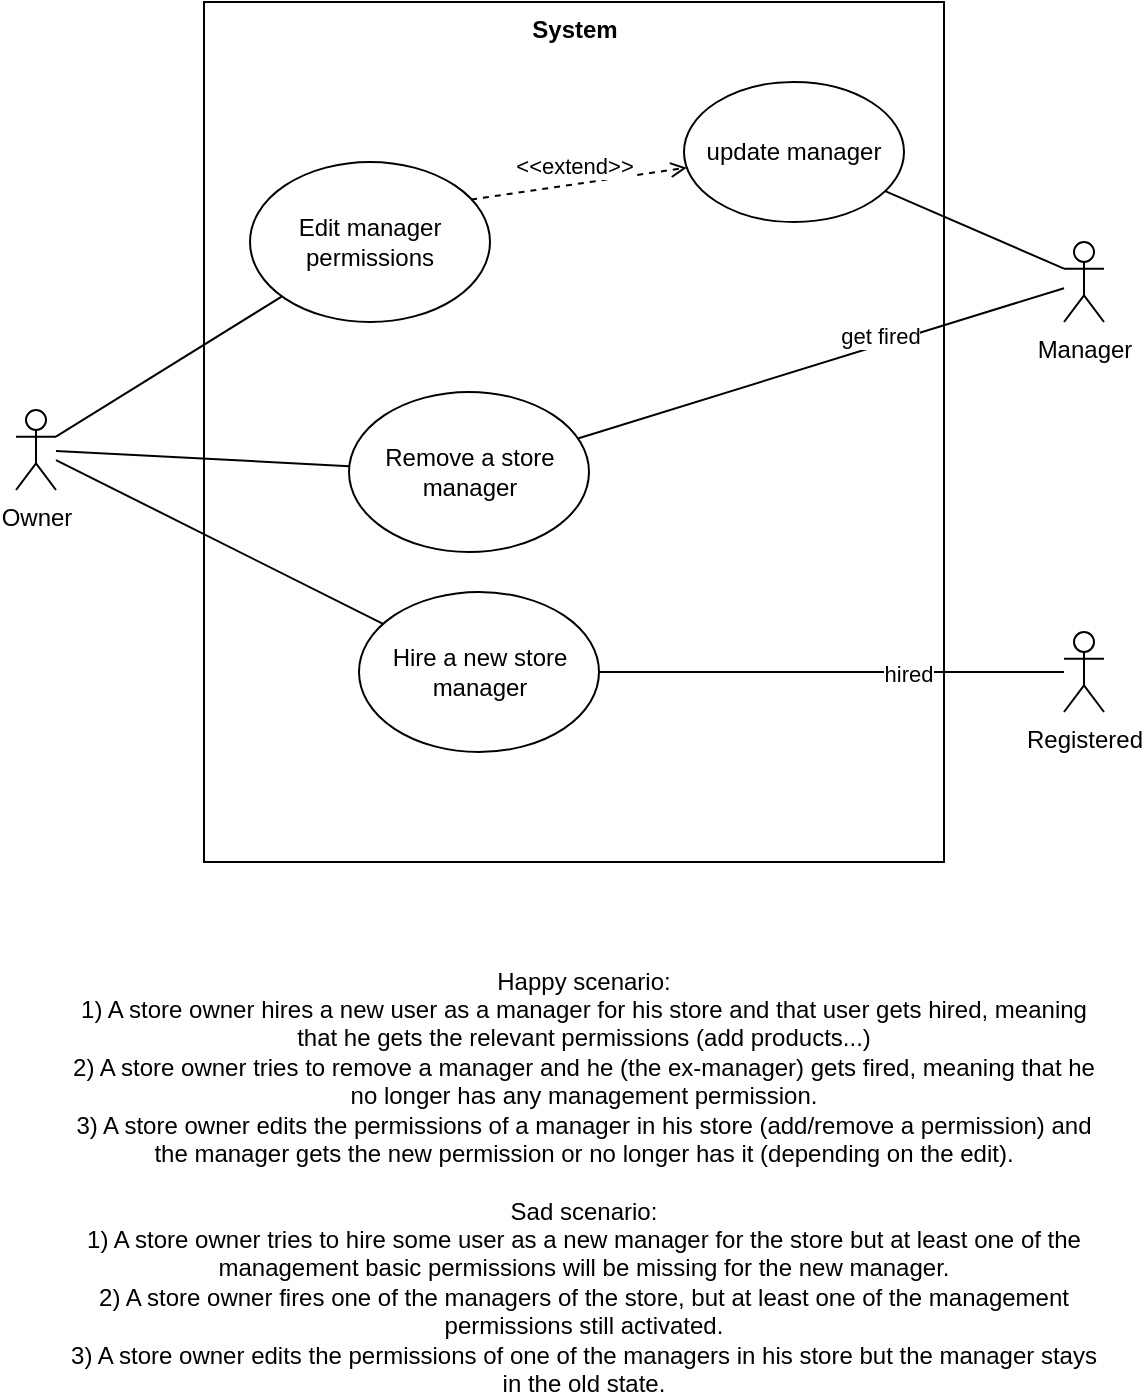 <mxfile version="14.4.9" type="device"><diagram id="qZKFkucmpmeDGpniPRAu" name="Page-1"><mxGraphModel dx="112" dy="580" grid="1" gridSize="10" guides="1" tooltips="1" connect="1" arrows="1" fold="1" page="1" pageScale="1" pageWidth="583" pageHeight="827" math="0" shadow="0"><root><mxCell id="0"/><mxCell id="1" parent="0"/><mxCell id="3cX4u6AA-ZXMa9I2iV6F-1" value="" style="rounded=0;whiteSpace=wrap;html=1;" parent="1" vertex="1"><mxGeometry x="1274" y="40" width="370" height="430" as="geometry"/></mxCell><mxCell id="3cX4u6AA-ZXMa9I2iV6F-3" value="Owner" style="shape=umlActor;verticalLabelPosition=bottom;verticalAlign=top;html=1;outlineConnect=0;" parent="1" vertex="1"><mxGeometry x="1180" y="244" width="20" height="40" as="geometry"/></mxCell><mxCell id="3cX4u6AA-ZXMa9I2iV6F-4" value="Registered&lt;br&gt;" style="shape=umlActor;verticalLabelPosition=bottom;verticalAlign=top;html=1;outlineConnect=0;" parent="1" vertex="1"><mxGeometry x="1704" y="355" width="20" height="40" as="geometry"/></mxCell><mxCell id="3cX4u6AA-ZXMa9I2iV6F-5" value="Hire a new store manager" style="ellipse;whiteSpace=wrap;html=1;" parent="1" vertex="1"><mxGeometry x="1351.5" y="335" width="120" height="80" as="geometry"/></mxCell><mxCell id="3cX4u6AA-ZXMa9I2iV6F-6" value="" style="endArrow=none;html=1;" parent="1" source="3cX4u6AA-ZXMa9I2iV6F-3" target="3cX4u6AA-ZXMa9I2iV6F-5" edge="1"><mxGeometry width="50" height="50" relative="1" as="geometry"><mxPoint x="1414" y="360" as="sourcePoint"/><mxPoint x="1464" y="310" as="targetPoint"/></mxGeometry></mxCell><mxCell id="3cX4u6AA-ZXMa9I2iV6F-8" value="Manager" style="shape=umlActor;verticalLabelPosition=bottom;verticalAlign=top;html=1;outlineConnect=0;" parent="1" vertex="1"><mxGeometry x="1704" y="160" width="20" height="40" as="geometry"/></mxCell><mxCell id="3cX4u6AA-ZXMa9I2iV6F-9" value="Remove a store manager" style="ellipse;whiteSpace=wrap;html=1;" parent="1" vertex="1"><mxGeometry x="1346.5" y="235" width="120" height="80" as="geometry"/></mxCell><mxCell id="3cX4u6AA-ZXMa9I2iV6F-10" value="" style="endArrow=none;html=1;" parent="1" source="3cX4u6AA-ZXMa9I2iV6F-9" target="3cX4u6AA-ZXMa9I2iV6F-3" edge="1"><mxGeometry width="50" height="50" relative="1" as="geometry"><mxPoint x="1374" y="260" as="sourcePoint"/><mxPoint x="1424" y="210" as="targetPoint"/></mxGeometry></mxCell><mxCell id="3cX4u6AA-ZXMa9I2iV6F-11" value="get fired" style="endArrow=none;html=1;" parent="1" source="3cX4u6AA-ZXMa9I2iV6F-9" target="3cX4u6AA-ZXMa9I2iV6F-8" edge="1"><mxGeometry x="0.249" y="4" width="50" height="50" relative="1" as="geometry"><mxPoint x="1354" y="270" as="sourcePoint"/><mxPoint x="1174" y="270" as="targetPoint"/><mxPoint as="offset"/></mxGeometry></mxCell><mxCell id="3cX4u6AA-ZXMa9I2iV6F-12" value="Edit manager permissions" style="ellipse;whiteSpace=wrap;html=1;" parent="1" vertex="1"><mxGeometry x="1297" y="120" width="120" height="80" as="geometry"/></mxCell><mxCell id="3cX4u6AA-ZXMa9I2iV6F-13" value="" style="endArrow=none;html=1;entryX=1;entryY=0.333;entryDx=0;entryDy=0;entryPerimeter=0;" parent="1" source="3cX4u6AA-ZXMa9I2iV6F-12" target="3cX4u6AA-ZXMa9I2iV6F-3" edge="1"><mxGeometry width="50" height="50" relative="1" as="geometry"><mxPoint x="1354" y="270" as="sourcePoint"/><mxPoint x="1174" y="270" as="targetPoint"/></mxGeometry></mxCell><mxCell id="3cX4u6AA-ZXMa9I2iV6F-15" value="hired" style="endArrow=none;html=1;" parent="1" source="3cX4u6AA-ZXMa9I2iV6F-5" target="3cX4u6AA-ZXMa9I2iV6F-4" edge="1"><mxGeometry x="0.324" y="-1" width="50" height="50" relative="1" as="geometry"><mxPoint x="1374" y="320" as="sourcePoint"/><mxPoint x="1424" y="270" as="targetPoint"/><mxPoint as="offset"/></mxGeometry></mxCell><mxCell id="_VR4ZJjN5nzgR6H6jy8n-1" value="&lt;b&gt;System&lt;/b&gt;" style="text;html=1;align=center;verticalAlign=middle;resizable=0;points=[];autosize=1;" parent="1" vertex="1"><mxGeometry x="1428.999" y="43.997" width="60" height="20" as="geometry"/></mxCell><mxCell id="_VR4ZJjN5nzgR6H6jy8n-4" value="update manager" style="ellipse;whiteSpace=wrap;html=1;" parent="1" vertex="1"><mxGeometry x="1514" y="80" width="110" height="70" as="geometry"/></mxCell><mxCell id="_VR4ZJjN5nzgR6H6jy8n-6" value="" style="endArrow=open;dashed=1;html=1;strokeWidth=1;exitX=0.921;exitY=0.235;exitDx=0;exitDy=0;endFill=0;exitPerimeter=0;" parent="1" source="3cX4u6AA-ZXMa9I2iV6F-12" target="_VR4ZJjN5nzgR6H6jy8n-4" edge="1"><mxGeometry width="50" height="50" relative="1" as="geometry"><mxPoint x="1229" y="190" as="sourcePoint"/><mxPoint x="1229" y="110" as="targetPoint"/></mxGeometry></mxCell><mxCell id="_VR4ZJjN5nzgR6H6jy8n-7" value="&amp;lt;&amp;lt;extend&amp;gt;&amp;gt;" style="edgeLabel;html=1;align=center;verticalAlign=middle;resizable=0;points=[];" parent="_VR4ZJjN5nzgR6H6jy8n-6" vertex="1" connectable="0"><mxGeometry x="-0.395" y="-4" relative="1" as="geometry"><mxPoint x="18.15" y="-16" as="offset"/></mxGeometry></mxCell><mxCell id="_VR4ZJjN5nzgR6H6jy8n-8" value="" style="endArrow=none;html=1;exitX=0;exitY=0.333;exitDx=0;exitDy=0;exitPerimeter=0;" parent="1" source="3cX4u6AA-ZXMa9I2iV6F-8" target="_VR4ZJjN5nzgR6H6jy8n-4" edge="1"><mxGeometry width="50" height="50" relative="1" as="geometry"><mxPoint x="1684" y="110" as="sourcePoint"/><mxPoint x="1734" y="60" as="targetPoint"/></mxGeometry></mxCell><mxCell id="qJw2jaC9znZ-e4PTVnPf-2" value="&lt;span&gt;Happy scenario:&lt;/span&gt;&lt;br&gt;&lt;span&gt;1) A store owner hires a new user as a manager for his store and that user gets hired, meaning that he gets the relevant permissions (add products...)&lt;br&gt;2) A store owner tries to remove a manager and he (the ex-manager) gets fired, meaning that he no longer has any management permission.&lt;br&gt;3) A store owner edits the permissions of a manager in his store (add/remove a permission) and the manager gets the new permission or no longer has it (depending on the edit).&lt;br&gt;&lt;br&gt;Sad scenario:&lt;br&gt;1) A store owner tries to hire some user as a new manager for the store but at least one of the management basic permissions will be missing for the new manager.&lt;br&gt;2) A store owner fires one of the managers of the store, but at least one of the management permissions still activated.&lt;br&gt;3) A store owner edits the permissions of one of the managers in his store but the manager stays in the old state.&lt;br&gt;&lt;/span&gt;" style="text;html=1;strokeColor=none;fillColor=none;align=center;verticalAlign=middle;whiteSpace=wrap;rounded=0;" vertex="1" parent="1"><mxGeometry x="1204" y="620" width="520" height="20" as="geometry"/></mxCell></root></mxGraphModel></diagram></mxfile>